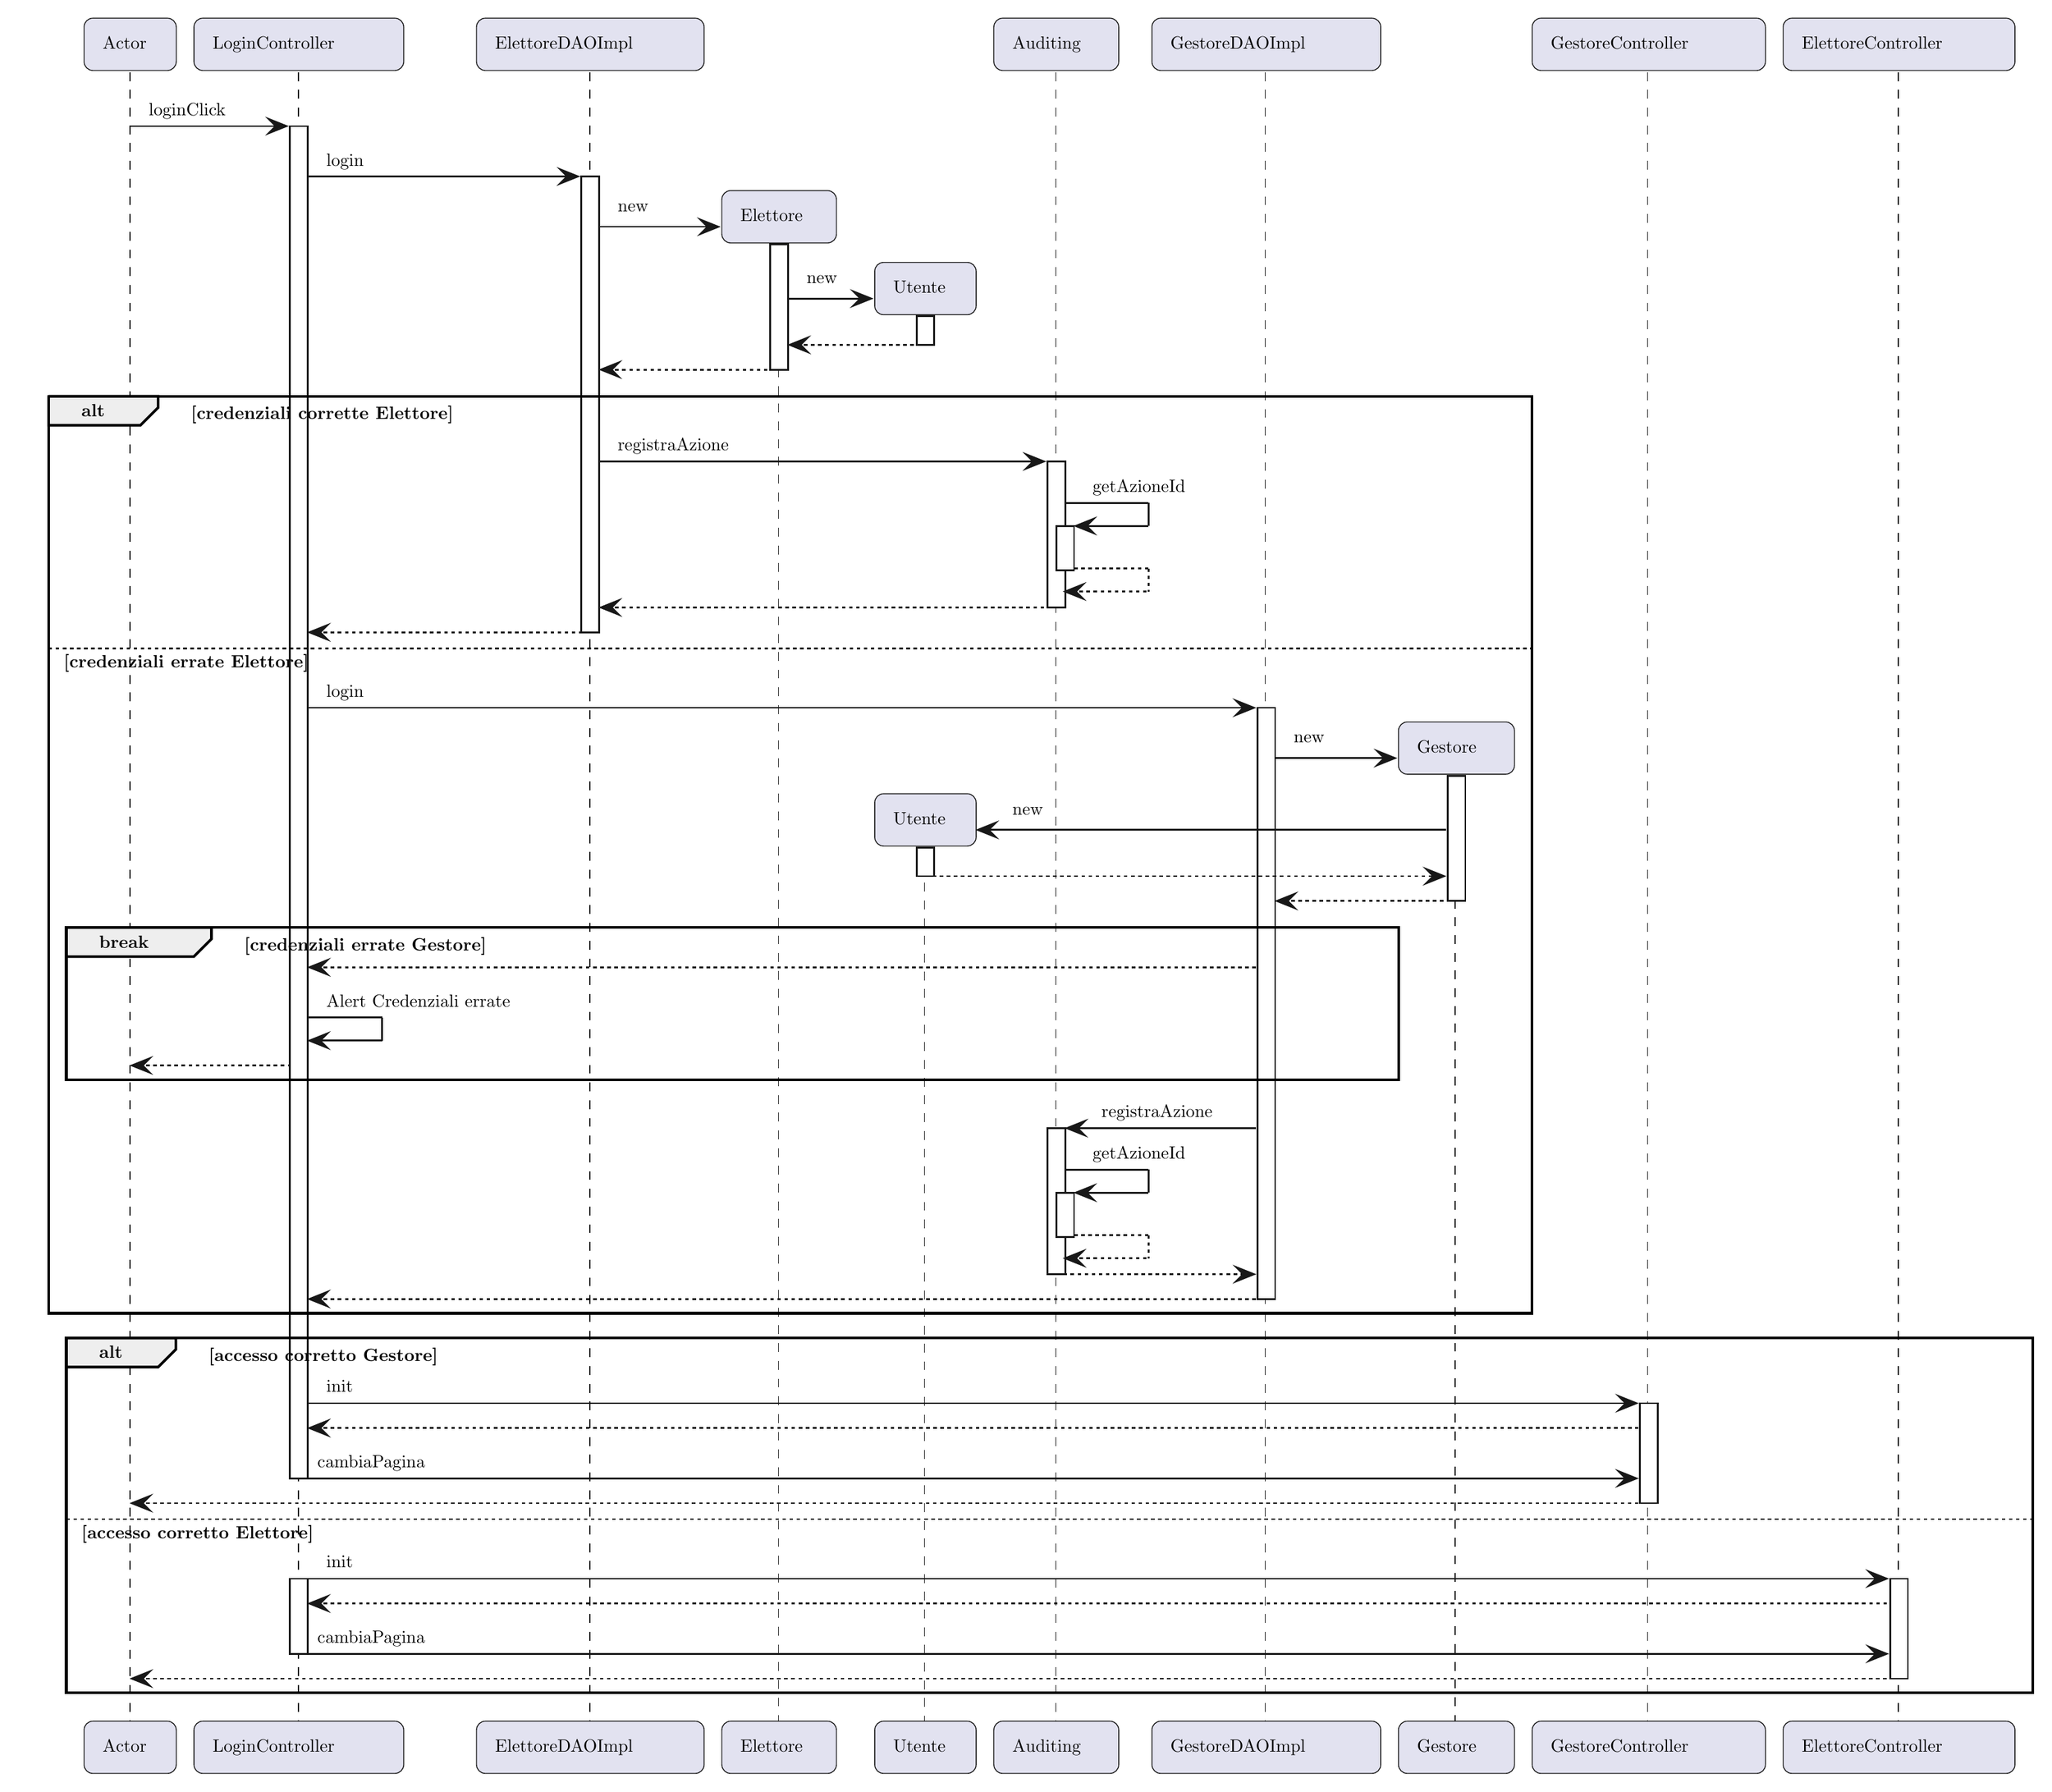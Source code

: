 % generated by Plantuml 1.202.7       
\definecolor{plantucolor0000}{RGB}{255,255,255}
\definecolor{plantucolor0001}{RGB}{24,24,24}
\definecolor{plantucolor0002}{RGB}{0,0,0}
\definecolor{plantucolor0003}{RGB}{226,226,240}
\definecolor{plantucolor0004}{RGB}{238,238,238}
\begin{tikzpicture}[yscale=-1
,pstyle0/.style={color=plantucolor0001,fill=white,line width=1.0pt}
,pstyle1/.style={color=black,line width=1.5pt}
,pstyle2/.style={color=plantucolor0001,line width=0.5pt,dash pattern=on 5.0pt off 5.0pt}
,pstyle3/.style={color=plantucolor0001,fill=plantucolor0003,line width=0.5pt}
,pstyle4/.style={color=plantucolor0001,fill=plantucolor0001,line width=1.0pt}
,pstyle5/.style={color=plantucolor0001,line width=1.0pt}
,pstyle6/.style={color=plantucolor0001,line width=1.0pt,dash pattern=on 2.0pt off 2.0pt}
,pstyle7/.style={color=black,fill=plantucolor0004,line width=1.5pt}
,pstyle8/.style={color=black,line width=1.0pt,dash pattern=on 2.0pt off 2.0pt}
]
\draw[pstyle0] (146.189pt,65.9pt) rectangle (156.189pt,828.856pt);
\draw[pstyle0] (146.189pt,885.434pt) rectangle (156.189pt,927.83pt);
\draw[pstyle0] (310.628pt,94.297pt) rectangle (320.628pt,351.494pt);
\draw[pstyle0] (417.171pt,132.693pt) rectangle (427.171pt,203.305pt);
\draw[pstyle0] (499.717pt,173.197pt) rectangle (509.717pt,189.305pt);
\draw[pstyle0] (499.717pt,472.973pt) rectangle (509.717pt,489.08pt);
\draw[pstyle0] (573.559pt,255.098pt) rectangle (583.559pt,337.494pt);
\draw[pstyle0] (578.559pt,291.494pt) rectangle (588.559pt,316.494pt);
\draw[pstyle0] (573.559pt,631.269pt) rectangle (583.559pt,713.666pt);
\draw[pstyle0] (578.559pt,667.666pt) rectangle (588.559pt,692.666pt);
\draw[pstyle0] (692.057pt,394.072pt) rectangle (702.057pt,727.666pt);
\draw[pstyle0] (799.337pt,432.469pt) rectangle (809.337pt,503.08pt);
\draw[pstyle0] (907.855pt,786.459pt) rectangle (917.855pt,842.856pt);
\draw[pstyle0] (1049.045pt,885.434pt) rectangle (1059.045pt,941.83pt);
\draw[pstyle1] (10pt,218.305pt) rectangle (847.055pt,735.666pt);
\draw[pstyle1] (20pt,518.08pt) rectangle (771.618pt,603.873pt);
\draw[pstyle1] (20pt,749.666pt) rectangle (1129.435pt,949.83pt);
\draw[pstyle2] (56pt,35.504pt) -- (56pt,966.83pt);
\draw[pstyle2] (151.025pt,35.504pt) -- (151.025pt,966.83pt);
\draw[pstyle2] (315.42pt,35.504pt) -- (315.42pt,966.83pt);
\draw[pstyle2] (421.837pt,132.549pt) -- (421.837pt,966.83pt);
\draw[pstyle2] (504.117pt,472.828pt) -- (504.117pt,966.83pt);
\draw[pstyle2] (578.317pt,35.504pt) -- (578.317pt,966.83pt);
\draw[pstyle2] (696.495pt,35.504pt) -- (696.495pt,966.83pt);
\draw[pstyle2] (803.618pt,432.324pt) -- (803.618pt,966.83pt);
\draw[pstyle2] (912.055pt,35.504pt) -- (912.055pt,966.83pt);
\draw[pstyle2] (1053.655pt,35.504pt) -- (1053.655pt,966.83pt);
\draw[pstyle3] (30pt,10pt) arc (180:270:5pt) -- (35pt,5pt) -- (77.025pt,5pt) arc (270:360:5pt) -- (82.025pt,10pt) -- (82.025pt,29.504pt) arc (0:90:5pt) -- (77.025pt,34.504pt) -- (35pt,34.504pt) arc (90:180:5pt) -- (30pt,29.504pt) -- cycle;
\node at (37pt,12pt)[below right,color=black]{Actor};
\draw[pstyle3] (30pt,970.83pt) arc (180:270:5pt) -- (35pt,965.83pt) -- (77.025pt,965.83pt) arc (270:360:5pt) -- (82.025pt,970.83pt) -- (82.025pt,990.334pt) arc (0:90:5pt) -- (77.025pt,995.334pt) -- (35pt,995.334pt) arc (90:180:5pt) -- (30pt,990.334pt) -- cycle;
\node at (37pt,972.83pt)[below right,color=black]{Actor};
\draw[pstyle3] (92.025pt,10pt) arc (180:270:5pt) -- (97.025pt,5pt) -- (205.352pt,5pt) arc (270:360:5pt) -- (210.352pt,10pt) -- (210.352pt,29.504pt) arc (0:90:5pt) -- (205.352pt,34.504pt) -- (97.025pt,34.504pt) arc (90:180:5pt) -- (92.025pt,29.504pt) -- cycle;
\node at (99.025pt,12pt)[below right,color=black]{LoginController};
\draw[pstyle3] (92.025pt,970.83pt) arc (180:270:5pt) -- (97.025pt,965.83pt) -- (205.352pt,965.83pt) arc (270:360:5pt) -- (210.352pt,970.83pt) -- (210.352pt,990.334pt) arc (0:90:5pt) -- (205.352pt,995.334pt) -- (97.025pt,995.334pt) arc (90:180:5pt) -- (92.025pt,990.334pt) -- cycle;
\node at (99.025pt,972.83pt)[below right,color=black]{LoginController};
\draw[pstyle3] (251.42pt,10pt) arc (180:270:5pt) -- (256.42pt,5pt) -- (374.837pt,5pt) arc (270:360:5pt) -- (379.837pt,10pt) -- (379.837pt,29.504pt) arc (0:90:5pt) -- (374.837pt,34.504pt) -- (256.42pt,34.504pt) arc (90:180:5pt) -- (251.42pt,29.504pt) -- cycle;
\node at (258.42pt,12pt)[below right,color=black]{ElettoreDAOImpl};
\draw[pstyle3] (251.42pt,970.83pt) arc (180:270:5pt) -- (256.42pt,965.83pt) -- (374.837pt,965.83pt) arc (270:360:5pt) -- (379.837pt,970.83pt) -- (379.837pt,990.334pt) arc (0:90:5pt) -- (374.837pt,995.334pt) -- (256.42pt,995.334pt) arc (90:180:5pt) -- (251.42pt,990.334pt) -- cycle;
\node at (258.42pt,972.83pt)[below right,color=black]{ElettoreDAOImpl};
\draw[pstyle3] (389.837pt,970.83pt) arc (180:270:5pt) -- (394.837pt,965.83pt) -- (449.506pt,965.83pt) arc (270:360:5pt) -- (454.506pt,970.83pt) -- (454.506pt,990.334pt) arc (0:90:5pt) -- (449.506pt,995.334pt) -- (394.837pt,995.334pt) arc (90:180:5pt) -- (389.837pt,990.334pt) -- cycle;
\node at (396.837pt,972.83pt)[below right,color=black]{Elettore};
\draw[pstyle3] (476.117pt,970.83pt) arc (180:270:5pt) -- (481.117pt,965.83pt) -- (528.317pt,965.83pt) arc (270:360:5pt) -- (533.317pt,970.83pt) -- (533.317pt,990.334pt) arc (0:90:5pt) -- (528.317pt,995.334pt) -- (481.117pt,995.334pt) arc (90:180:5pt) -- (476.117pt,990.334pt) -- cycle;
\node at (483.117pt,972.83pt)[below right,color=black]{Utente};
\draw[pstyle3] (543.317pt,10pt) arc (180:270:5pt) -- (548.317pt,5pt) -- (608.802pt,5pt) arc (270:360:5pt) -- (613.802pt,10pt) -- (613.802pt,29.504pt) arc (0:90:5pt) -- (608.802pt,34.504pt) -- (548.317pt,34.504pt) arc (90:180:5pt) -- (543.317pt,29.504pt) -- cycle;
\node at (550.317pt,12pt)[below right,color=black]{Auditing};
\draw[pstyle3] (543.317pt,970.83pt) arc (180:270:5pt) -- (548.317pt,965.83pt) -- (608.802pt,965.83pt) arc (270:360:5pt) -- (613.802pt,970.83pt) -- (613.802pt,990.334pt) arc (0:90:5pt) -- (608.802pt,995.334pt) -- (548.317pt,995.334pt) arc (90:180:5pt) -- (543.317pt,990.334pt) -- cycle;
\node at (550.317pt,972.83pt)[below right,color=black]{Auditing};
\draw[pstyle3] (632.495pt,10pt) arc (180:270:5pt) -- (637.495pt,5pt) -- (756.618pt,5pt) arc (270:360:5pt) -- (761.618pt,10pt) -- (761.618pt,29.504pt) arc (0:90:5pt) -- (756.618pt,34.504pt) -- (637.495pt,34.504pt) arc (90:180:5pt) -- (632.495pt,29.504pt) -- cycle;
\node at (639.495pt,12pt)[below right,color=black]{GestoreDAOImpl};
\draw[pstyle3] (632.495pt,970.83pt) arc (180:270:5pt) -- (637.495pt,965.83pt) -- (756.618pt,965.83pt) arc (270:360:5pt) -- (761.618pt,970.83pt) -- (761.618pt,990.334pt) arc (0:90:5pt) -- (756.618pt,995.334pt) -- (637.495pt,995.334pt) arc (90:180:5pt) -- (632.495pt,990.334pt) -- cycle;
\node at (639.495pt,972.83pt)[below right,color=black]{GestoreDAOImpl};
\draw[pstyle3] (771.618pt,970.83pt) arc (180:270:5pt) -- (776.618pt,965.83pt) -- (832.055pt,965.83pt) arc (270:360:5pt) -- (837.055pt,970.83pt) -- (837.055pt,990.334pt) arc (0:90:5pt) -- (832.055pt,995.334pt) -- (776.618pt,995.334pt) arc (90:180:5pt) -- (771.618pt,990.334pt) -- cycle;
\node at (778.618pt,972.83pt)[below right,color=black]{Gestore};
\draw[pstyle3] (847.055pt,10pt) arc (180:270:5pt) -- (852.055pt,5pt) -- (973.655pt,5pt) arc (270:360:5pt) -- (978.655pt,10pt) -- (978.655pt,29.504pt) arc (0:90:5pt) -- (973.655pt,34.504pt) -- (852.055pt,34.504pt) arc (90:180:5pt) -- (847.055pt,29.504pt) -- cycle;
\node at (854.055pt,12pt)[below right,color=black]{GestoreController};
\draw[pstyle3] (847.055pt,970.83pt) arc (180:270:5pt) -- (852.055pt,965.83pt) -- (973.655pt,965.83pt) arc (270:360:5pt) -- (978.655pt,970.83pt) -- (978.655pt,990.334pt) arc (0:90:5pt) -- (973.655pt,995.334pt) -- (852.055pt,995.334pt) arc (90:180:5pt) -- (847.055pt,990.334pt) -- cycle;
\node at (854.055pt,972.83pt)[below right,color=black]{GestoreController};
\draw[pstyle3] (988.655pt,10pt) arc (180:270:5pt) -- (993.655pt,5pt) -- (1114.435pt,5pt) arc (270:360:5pt) -- (1119.435pt,10pt) -- (1119.435pt,29.504pt) arc (0:90:5pt) -- (1114.435pt,34.504pt) -- (993.655pt,34.504pt) arc (90:180:5pt) -- (988.655pt,29.504pt) -- cycle;
\node at (995.655pt,12pt)[below right,color=black]{ElettoreController};
\draw[pstyle3] (988.655pt,970.83pt) arc (180:270:5pt) -- (993.655pt,965.83pt) -- (1114.435pt,965.83pt) arc (270:360:5pt) -- (1119.435pt,970.83pt) -- (1119.435pt,990.334pt) arc (0:90:5pt) -- (1114.435pt,995.334pt) -- (993.655pt,995.334pt) arc (90:180:5pt) -- (988.655pt,990.334pt) -- cycle;
\node at (995.655pt,972.83pt)[below right,color=black]{ElettoreController};
\draw[pstyle0] (146.189pt,65.9pt) rectangle (156.189pt,828.856pt);
\draw[pstyle0] (146.189pt,885.434pt) rectangle (156.189pt,927.83pt);
\draw[pstyle0] (310.628pt,94.297pt) rectangle (320.628pt,351.494pt);
\draw[pstyle0] (417.171pt,132.693pt) rectangle (427.171pt,203.305pt);
\draw[pstyle0] (499.717pt,173.197pt) rectangle (509.717pt,189.305pt);
\draw[pstyle0] (499.717pt,472.973pt) rectangle (509.717pt,489.08pt);
\draw[pstyle0] (573.559pt,255.098pt) rectangle (583.559pt,337.494pt);
\draw[pstyle0] (578.559pt,291.494pt) rectangle (588.559pt,316.494pt);
\draw[pstyle0] (573.559pt,631.269pt) rectangle (583.559pt,713.666pt);
\draw[pstyle0] (578.559pt,667.666pt) rectangle (588.559pt,692.666pt);
\draw[pstyle0] (692.057pt,394.072pt) rectangle (702.057pt,727.666pt);
\draw[pstyle0] (799.337pt,432.469pt) rectangle (809.337pt,503.08pt);
\draw[pstyle0] (907.855pt,786.459pt) rectangle (917.855pt,842.856pt);
\draw[pstyle0] (1049.045pt,885.434pt) rectangle (1059.045pt,941.83pt);
\draw[pstyle4] (134.189pt,61.9pt) -- (144.189pt,65.9pt) -- (134.189pt,69.9pt) -- (138.189pt,65.9pt) -- cycle;
\draw[pstyle5] (56.013pt,65.9pt) -- (140.189pt,65.9pt);
\node at (63.013pt,49.504pt)[below right,color=black]{loginClick};
\draw[pstyle4] (298.628pt,90.297pt) -- (308.628pt,94.297pt) -- (298.628pt,98.297pt) -- (302.628pt,94.297pt) -- cycle;
\draw[pstyle5] (156.189pt,94.297pt) -- (304.628pt,94.297pt);
\node at (163.189pt,77.9pt)[below right,color=black]{login};
\draw[pstyle4] (377.837pt,118.693pt) -- (387.837pt,122.693pt) -- (377.837pt,126.693pt) -- (381.837pt,122.693pt) -- cycle;
\draw[pstyle5] (320.628pt,122.693pt) -- (383.837pt,122.693pt);
\node at (327.628pt,106.297pt)[below right,color=black]{new};
\draw[pstyle3] (389.837pt,107.297pt) arc (180:270:5pt) -- (394.837pt,102.297pt) -- (449.506pt,102.297pt) arc (270:360:5pt) -- (454.506pt,107.297pt) -- (454.506pt,126.801pt) arc (0:90:5pt) -- (449.506pt,131.801pt) -- (394.837pt,131.801pt) arc (90:180:5pt) -- (389.837pt,126.801pt) -- cycle;
\node at (396.837pt,109.297pt)[below right,color=black]{Elettore};
\draw[pstyle4] (464.117pt,159.197pt) -- (474.117pt,163.197pt) -- (464.117pt,167.197pt) -- (468.117pt,163.197pt) -- cycle;
\draw[pstyle5] (427.171pt,163.197pt) -- (470.117pt,163.197pt);
\node at (434.171pt,146.801pt)[below right,color=black]{new};
\draw[pstyle3] (476.117pt,147.801pt) arc (180:270:5pt) -- (481.117pt,142.801pt) -- (528.317pt,142.801pt) arc (270:360:5pt) -- (533.317pt,147.801pt) -- (533.317pt,167.305pt) arc (0:90:5pt) -- (528.317pt,172.305pt) -- (481.117pt,172.305pt) arc (90:180:5pt) -- (476.117pt,167.305pt) -- cycle;
\node at (483.117pt,149.801pt)[below right,color=black]{Utente};
\draw[pstyle4] (438.171pt,185.305pt) -- (428.171pt,189.305pt) -- (438.171pt,193.305pt) -- (434.171pt,189.305pt) -- cycle;
\draw[pstyle6] (432.171pt,189.305pt) -- (503.717pt,189.305pt);
\draw[pstyle4] (331.628pt,199.305pt) -- (321.628pt,203.305pt) -- (331.628pt,207.305pt) -- (327.628pt,203.305pt) -- cycle;
\draw[pstyle6] (325.628pt,203.305pt) -- (421.171pt,203.305pt);
\draw[pstyle7] (10pt,218.305pt) -- (71.8pt,218.305pt) -- (71.8pt,224.701pt) -- (61.8pt,234.701pt) -- (10pt,234.701pt) -- (10pt,218.305pt);
\draw[pstyle1] (10pt,218.305pt) rectangle (847.055pt,735.666pt);
\node at (25pt,219.305pt)[below right,color=black]{\textbf{alt}};
\node at (86.8pt,220.305pt)[below right,color=black]{\textbf{[credenziali corrette Elettore]}};
\draw[pstyle4] (561.559pt,251.098pt) -- (571.559pt,255.098pt) -- (561.559pt,259.098pt) -- (565.559pt,255.098pt) -- cycle;
\draw[pstyle5] (320.628pt,255.098pt) -- (567.559pt,255.098pt);
\node at (327.628pt,238.701pt)[below right,color=black]{registraAzione};
\draw[pstyle5] (583.559pt,278.494pt) -- (630.559pt,278.494pt);
\draw[pstyle5] (630.559pt,278.494pt) -- (630.559pt,291.494pt);
\draw[pstyle5] (589.559pt,291.494pt) -- (630.559pt,291.494pt);
\draw[pstyle4] (599.559pt,287.494pt) -- (589.559pt,291.494pt) -- (599.559pt,295.494pt) -- (595.559pt,291.494pt) -- cycle;
\node at (595.559pt,262.098pt)[below right,color=black]{getAzioneId};
\draw[pstyle6] (588.559pt,315.494pt) -- (630.559pt,315.494pt);
\draw[pstyle6] (630.559pt,315.494pt) -- (630.559pt,328.494pt);
\draw[pstyle6] (583.559pt,328.494pt) -- (630.559pt,328.494pt);
\draw[pstyle4] (593.559pt,324.494pt) -- (583.559pt,328.494pt) -- (593.559pt,332.494pt) -- (589.559pt,328.494pt) -- cycle;
\draw[pstyle4] (331.628pt,333.494pt) -- (321.628pt,337.494pt) -- (331.628pt,341.494pt) -- (327.628pt,337.494pt) -- cycle;
\draw[pstyle6] (325.628pt,337.494pt) -- (577.559pt,337.494pt);
\draw[pstyle4] (167.189pt,347.494pt) -- (157.189pt,351.494pt) -- (167.189pt,355.494pt) -- (163.189pt,351.494pt) -- cycle;
\draw[pstyle6] (161.189pt,351.494pt) -- (314.628pt,351.494pt);
\draw[pstyle8] (10pt,360.494pt) -- (847.055pt,360.494pt);
\node at (15pt,360.494pt)[below right,color=black]{\textbf{[credenziali errate Elettore]}};
\draw[pstyle4] (680.057pt,390.072pt) -- (690.057pt,394.072pt) -- (680.057pt,398.072pt) -- (684.057pt,394.072pt) -- cycle;
\draw[pstyle5] (156.189pt,394.072pt) -- (686.057pt,394.072pt);
\node at (163.189pt,377.676pt)[below right,color=black]{login};
\draw[pstyle4] (759.618pt,418.469pt) -- (769.618pt,422.469pt) -- (759.618pt,426.469pt) -- (763.618pt,422.469pt) -- cycle;
\draw[pstyle5] (702.057pt,422.469pt) -- (765.618pt,422.469pt);
\node at (709.057pt,406.072pt)[below right,color=black]{new};
\draw[pstyle3] (771.618pt,407.072pt) arc (180:270:5pt) -- (776.618pt,402.072pt) -- (832.055pt,402.072pt) arc (270:360:5pt) -- (837.055pt,407.072pt) -- (837.055pt,426.576pt) arc (0:90:5pt) -- (832.055pt,431.576pt) -- (776.618pt,431.576pt) arc (90:180:5pt) -- (771.618pt,426.576pt) -- cycle;
\node at (778.618pt,409.072pt)[below right,color=black]{Gestore};
\draw[pstyle4] (544.317pt,458.973pt) -- (534.317pt,462.973pt) -- (544.317pt,466.973pt) -- (540.317pt,462.973pt) -- cycle;
\draw[pstyle5] (538.317pt,462.973pt) -- (798.337pt,462.973pt);
\node at (550.317pt,446.576pt)[below right,color=black]{new};
\draw[pstyle3] (476.117pt,447.576pt) arc (180:270:5pt) -- (481.117pt,442.576pt) -- (528.317pt,442.576pt) arc (270:360:5pt) -- (533.317pt,447.576pt) -- (533.317pt,467.08pt) arc (0:90:5pt) -- (528.317pt,472.08pt) -- (481.117pt,472.08pt) arc (90:180:5pt) -- (476.117pt,467.08pt) -- cycle;
\node at (483.117pt,449.576pt)[below right,color=black]{Utente};
\draw[pstyle4] (787.337pt,485.08pt) -- (797.337pt,489.08pt) -- (787.337pt,493.08pt) -- (791.337pt,489.08pt) -- cycle;
\draw[pstyle6] (504.717pt,489.08pt) -- (793.337pt,489.08pt);
\draw[pstyle4] (713.057pt,499.08pt) -- (703.057pt,503.08pt) -- (713.057pt,507.08pt) -- (709.057pt,503.08pt) -- cycle;
\draw[pstyle6] (707.057pt,503.08pt) -- (803.337pt,503.08pt);
\draw[pstyle7] (20pt,518.08pt) -- (101.9pt,518.08pt) -- (101.9pt,524.477pt) -- (91.9pt,534.477pt) -- (20pt,534.477pt) -- (20pt,518.08pt);
\draw[pstyle1] (20pt,518.08pt) rectangle (771.618pt,603.873pt);
\node at (35pt,519.08pt)[below right,color=black]{\textbf{break}};
\node at (116.9pt,520.08pt)[below right,color=black]{\textbf{[credenziali errate Gestore]}};
\draw[pstyle4] (167.189pt,536.477pt) -- (157.189pt,540.477pt) -- (167.189pt,544.477pt) -- (163.189pt,540.477pt) -- cycle;
\draw[pstyle6] (161.189pt,540.477pt) -- (691.057pt,540.477pt);
\draw[pstyle5] (156.189pt,568.873pt) -- (198.189pt,568.873pt);
\draw[pstyle5] (198.189pt,568.873pt) -- (198.189pt,581.873pt);
\draw[pstyle5] (157.189pt,581.873pt) -- (198.189pt,581.873pt);
\draw[pstyle4] (167.189pt,577.873pt) -- (157.189pt,581.873pt) -- (167.189pt,585.873pt) -- (163.189pt,581.873pt) -- cycle;
\node at (163.189pt,552.477pt)[below right,color=black]{Alert Credenziali errate};
\draw[pstyle4] (67.013pt,591.873pt) -- (57.013pt,595.873pt) -- (67.013pt,599.873pt) -- (63.013pt,595.873pt) -- cycle;
\draw[pstyle6] (61.013pt,595.873pt) -- (145.189pt,595.873pt);
\draw[pstyle4] (594.559pt,627.269pt) -- (584.559pt,631.269pt) -- (594.559pt,635.269pt) -- (590.559pt,631.269pt) -- cycle;
\draw[pstyle5] (588.559pt,631.269pt) -- (691.057pt,631.269pt);
\node at (600.559pt,614.873pt)[below right,color=black]{registraAzione};
\draw[pstyle5] (583.559pt,654.666pt) -- (630.559pt,654.666pt);
\draw[pstyle5] (630.559pt,654.666pt) -- (630.559pt,667.666pt);
\draw[pstyle5] (589.559pt,667.666pt) -- (630.559pt,667.666pt);
\draw[pstyle4] (599.559pt,663.666pt) -- (589.559pt,667.666pt) -- (599.559pt,671.666pt) -- (595.559pt,667.666pt) -- cycle;
\node at (595.559pt,638.269pt)[below right,color=black]{getAzioneId};
\draw[pstyle6] (588.559pt,691.666pt) -- (630.559pt,691.666pt);
\draw[pstyle6] (630.559pt,691.666pt) -- (630.559pt,704.666pt);
\draw[pstyle6] (583.559pt,704.666pt) -- (630.559pt,704.666pt);
\draw[pstyle4] (593.559pt,700.666pt) -- (583.559pt,704.666pt) -- (593.559pt,708.666pt) -- (589.559pt,704.666pt) -- cycle;
\draw[pstyle4] (680.057pt,709.666pt) -- (690.057pt,713.666pt) -- (680.057pt,717.666pt) -- (684.057pt,713.666pt) -- cycle;
\draw[pstyle6] (578.559pt,713.666pt) -- (686.057pt,713.666pt);
\draw[pstyle4] (167.189pt,723.666pt) -- (157.189pt,727.666pt) -- (167.189pt,731.666pt) -- (163.189pt,727.666pt) -- cycle;
\draw[pstyle6] (161.189pt,727.666pt) -- (696.057pt,727.666pt);
\draw[pstyle7] (20pt,749.666pt) -- (81.8pt,749.666pt) -- (81.8pt,756.062pt) -- (71.8pt,766.062pt) -- (20pt,766.062pt) -- (20pt,749.666pt);
\draw[pstyle1] (20pt,749.666pt) rectangle (1129.435pt,949.83pt);
\node at (35pt,750.666pt)[below right,color=black]{\textbf{alt}};
\node at (96.8pt,751.666pt)[below right,color=black]{\textbf{[accesso corretto Gestore]}};
\draw[pstyle4] (895.855pt,782.459pt) -- (905.855pt,786.459pt) -- (895.855pt,790.459pt) -- (899.855pt,786.459pt) -- cycle;
\draw[pstyle5] (156.189pt,786.459pt) -- (901.855pt,786.459pt);
\node at (163.189pt,770.062pt)[below right,color=black]{init};
\draw[pstyle4] (167.189pt,796.459pt) -- (157.189pt,800.459pt) -- (167.189pt,804.459pt) -- (163.189pt,800.459pt) -- cycle;
\draw[pstyle6] (161.189pt,800.459pt) -- (906.855pt,800.459pt);
\draw[pstyle4] (895.855pt,824.856pt) -- (905.855pt,828.856pt) -- (895.855pt,832.856pt) -- (899.855pt,828.856pt) -- cycle;
\draw[pstyle5] (151.189pt,828.856pt) -- (901.855pt,828.856pt);
\node at (158.189pt,812.459pt)[below right,color=black]{cambiaPagina};
\draw[pstyle4] (67.013pt,838.856pt) -- (57.013pt,842.856pt) -- (67.013pt,846.856pt) -- (63.013pt,842.856pt) -- cycle;
\draw[pstyle6] (61.013pt,842.856pt) -- (911.855pt,842.856pt);
\draw[pstyle8] (20pt,851.856pt) -- (1129.435pt,851.856pt);
\node at (25pt,851.856pt)[below right,color=black]{\textbf{[accesso corretto Elettore]}};
\draw[pstyle4] (1037.045pt,881.434pt) -- (1047.045pt,885.434pt) -- (1037.045pt,889.434pt) -- (1041.045pt,885.434pt) -- cycle;
\draw[pstyle5] (156.189pt,885.434pt) -- (1043.045pt,885.434pt);
\node at (163.189pt,869.037pt)[below right,color=black]{init};
\draw[pstyle4] (167.189pt,895.434pt) -- (157.189pt,899.434pt) -- (167.189pt,903.434pt) -- (163.189pt,899.434pt) -- cycle;
\draw[pstyle6] (161.189pt,899.434pt) -- (1048.045pt,899.434pt);
\draw[pstyle4] (1037.045pt,923.83pt) -- (1047.045pt,927.83pt) -- (1037.045pt,931.83pt) -- (1041.045pt,927.83pt) -- cycle;
\draw[pstyle5] (151.189pt,927.83pt) -- (1043.045pt,927.83pt);
\node at (158.189pt,911.434pt)[below right,color=black]{cambiaPagina};
\draw[pstyle4] (67.013pt,937.83pt) -- (57.013pt,941.83pt) -- (67.013pt,945.83pt) -- (63.013pt,941.83pt) -- cycle;
\draw[pstyle6] (61.013pt,941.83pt) -- (1053.045pt,941.83pt);
\end{tikzpicture}
